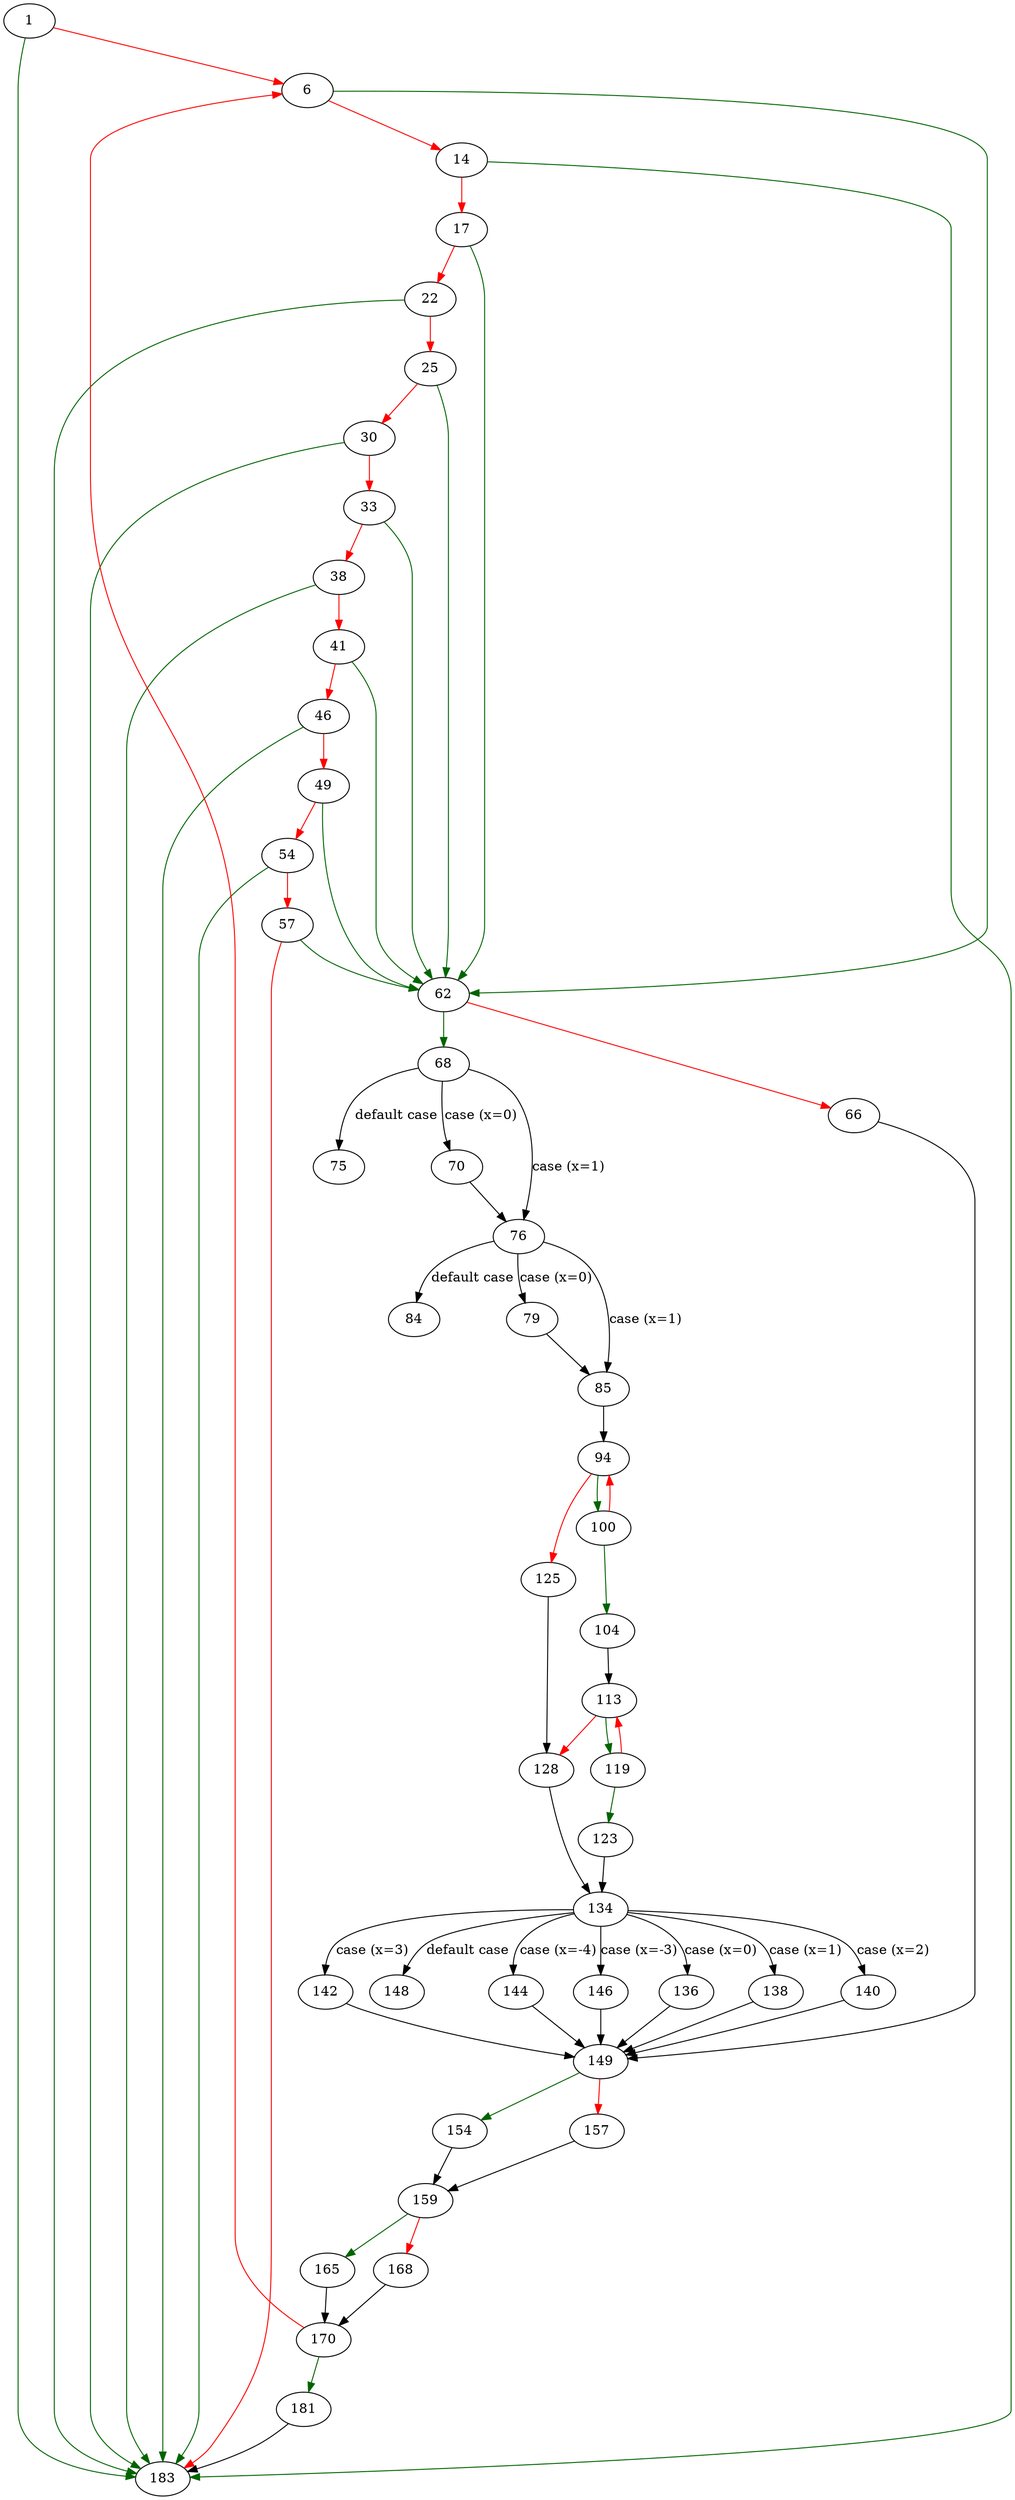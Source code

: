 strict digraph "eval2" {
	// Node definitions.
	1 [entry=true];
	183;
	6;
	62;
	14;
	17;
	22;
	25;
	30;
	33;
	38;
	41;
	46;
	49;
	54;
	57;
	68;
	66;
	149;
	70;
	76;
	75;
	79;
	85;
	84;
	94;
	100;
	125;
	104;
	113;
	119;
	128;
	123;
	134;
	136;
	138;
	140;
	142;
	144;
	146;
	148;
	154;
	157;
	159;
	165;
	168;
	170;
	181;

	// Edge definitions.
	1 -> 183 [
		color=darkgreen
		cond=true
	];
	1 -> 6 [
		color=red
		cond=false
	];
	6 -> 62 [
		color=darkgreen
		cond=true
	];
	6 -> 14 [
		color=red
		cond=false
	];
	62 -> 68 [
		color=darkgreen
		cond=true
	];
	62 -> 66 [
		color=red
		cond=false
	];
	14 -> 183 [
		color=darkgreen
		cond=true
	];
	14 -> 17 [
		color=red
		cond=false
	];
	17 -> 62 [
		color=darkgreen
		cond=true
	];
	17 -> 22 [
		color=red
		cond=false
	];
	22 -> 183 [
		color=darkgreen
		cond=true
	];
	22 -> 25 [
		color=red
		cond=false
	];
	25 -> 62 [
		color=darkgreen
		cond=true
	];
	25 -> 30 [
		color=red
		cond=false
	];
	30 -> 183 [
		color=darkgreen
		cond=true
	];
	30 -> 33 [
		color=red
		cond=false
	];
	33 -> 62 [
		color=darkgreen
		cond=true
	];
	33 -> 38 [
		color=red
		cond=false
	];
	38 -> 183 [
		color=darkgreen
		cond=true
	];
	38 -> 41 [
		color=red
		cond=false
	];
	41 -> 62 [
		color=darkgreen
		cond=true
	];
	41 -> 46 [
		color=red
		cond=false
	];
	46 -> 183 [
		color=darkgreen
		cond=true
	];
	46 -> 49 [
		color=red
		cond=false
	];
	49 -> 62 [
		color=darkgreen
		cond=true
	];
	49 -> 54 [
		color=red
		cond=false
	];
	54 -> 183 [
		color=darkgreen
		cond=true
	];
	54 -> 57 [
		color=red
		cond=false
	];
	57 -> 183 [
		color=red
		cond=false
	];
	57 -> 62 [
		color=darkgreen
		cond=true
	];
	68 -> 70 [
		cond="case (x=0)"
		label="case (x=0)"
	];
	68 -> 76 [
		cond="case (x=1)"
		label="case (x=1)"
	];
	68 -> 75 [
		cond="default case"
		label="default case"
	];
	66 -> 149;
	149 -> 154 [
		color=darkgreen
		cond=true
	];
	149 -> 157 [
		color=red
		cond=false
	];
	70 -> 76;
	76 -> 79 [
		cond="case (x=0)"
		label="case (x=0)"
	];
	76 -> 85 [
		cond="case (x=1)"
		label="case (x=1)"
	];
	76 -> 84 [
		cond="default case"
		label="default case"
	];
	79 -> 85;
	85 -> 94;
	94 -> 100 [
		color=darkgreen
		cond=true
	];
	94 -> 125 [
		color=red
		cond=false
	];
	100 -> 94 [
		color=red
		cond=false
	];
	100 -> 104 [
		color=darkgreen
		cond=true
	];
	125 -> 128;
	104 -> 113;
	113 -> 119 [
		color=darkgreen
		cond=true
	];
	113 -> 128 [
		color=red
		cond=false
	];
	119 -> 113 [
		color=red
		cond=false
	];
	119 -> 123 [
		color=darkgreen
		cond=true
	];
	128 -> 134;
	123 -> 134;
	134 -> 136 [
		cond="case (x=0)"
		label="case (x=0)"
	];
	134 -> 138 [
		cond="case (x=1)"
		label="case (x=1)"
	];
	134 -> 140 [
		cond="case (x=2)"
		label="case (x=2)"
	];
	134 -> 142 [
		cond="case (x=3)"
		label="case (x=3)"
	];
	134 -> 144 [
		cond="case (x=-4)"
		label="case (x=-4)"
	];
	134 -> 146 [
		cond="case (x=-3)"
		label="case (x=-3)"
	];
	134 -> 148 [
		cond="default case"
		label="default case"
	];
	136 -> 149;
	138 -> 149;
	140 -> 149;
	142 -> 149;
	144 -> 149;
	146 -> 149;
	154 -> 159;
	157 -> 159;
	159 -> 165 [
		color=darkgreen
		cond=true
	];
	159 -> 168 [
		color=red
		cond=false
	];
	165 -> 170;
	168 -> 170;
	170 -> 6 [
		color=red
		cond=false
	];
	170 -> 181 [
		color=darkgreen
		cond=true
	];
	181 -> 183;
}